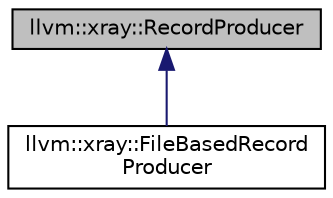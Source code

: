 digraph "llvm::xray::RecordProducer"
{
 // LATEX_PDF_SIZE
  bgcolor="transparent";
  edge [fontname="Helvetica",fontsize="10",labelfontname="Helvetica",labelfontsize="10"];
  node [fontname="Helvetica",fontsize="10",shape=record];
  Node1 [label="llvm::xray::RecordProducer",height=0.2,width=0.4,color="black", fillcolor="grey75", style="filled", fontcolor="black",tooltip=" "];
  Node1 -> Node2 [dir="back",color="midnightblue",fontsize="10",style="solid",fontname="Helvetica"];
  Node2 [label="llvm::xray::FileBasedRecord\lProducer",height=0.2,width=0.4,color="black",URL="$classllvm_1_1xray_1_1FileBasedRecordProducer.html",tooltip=" "];
}
